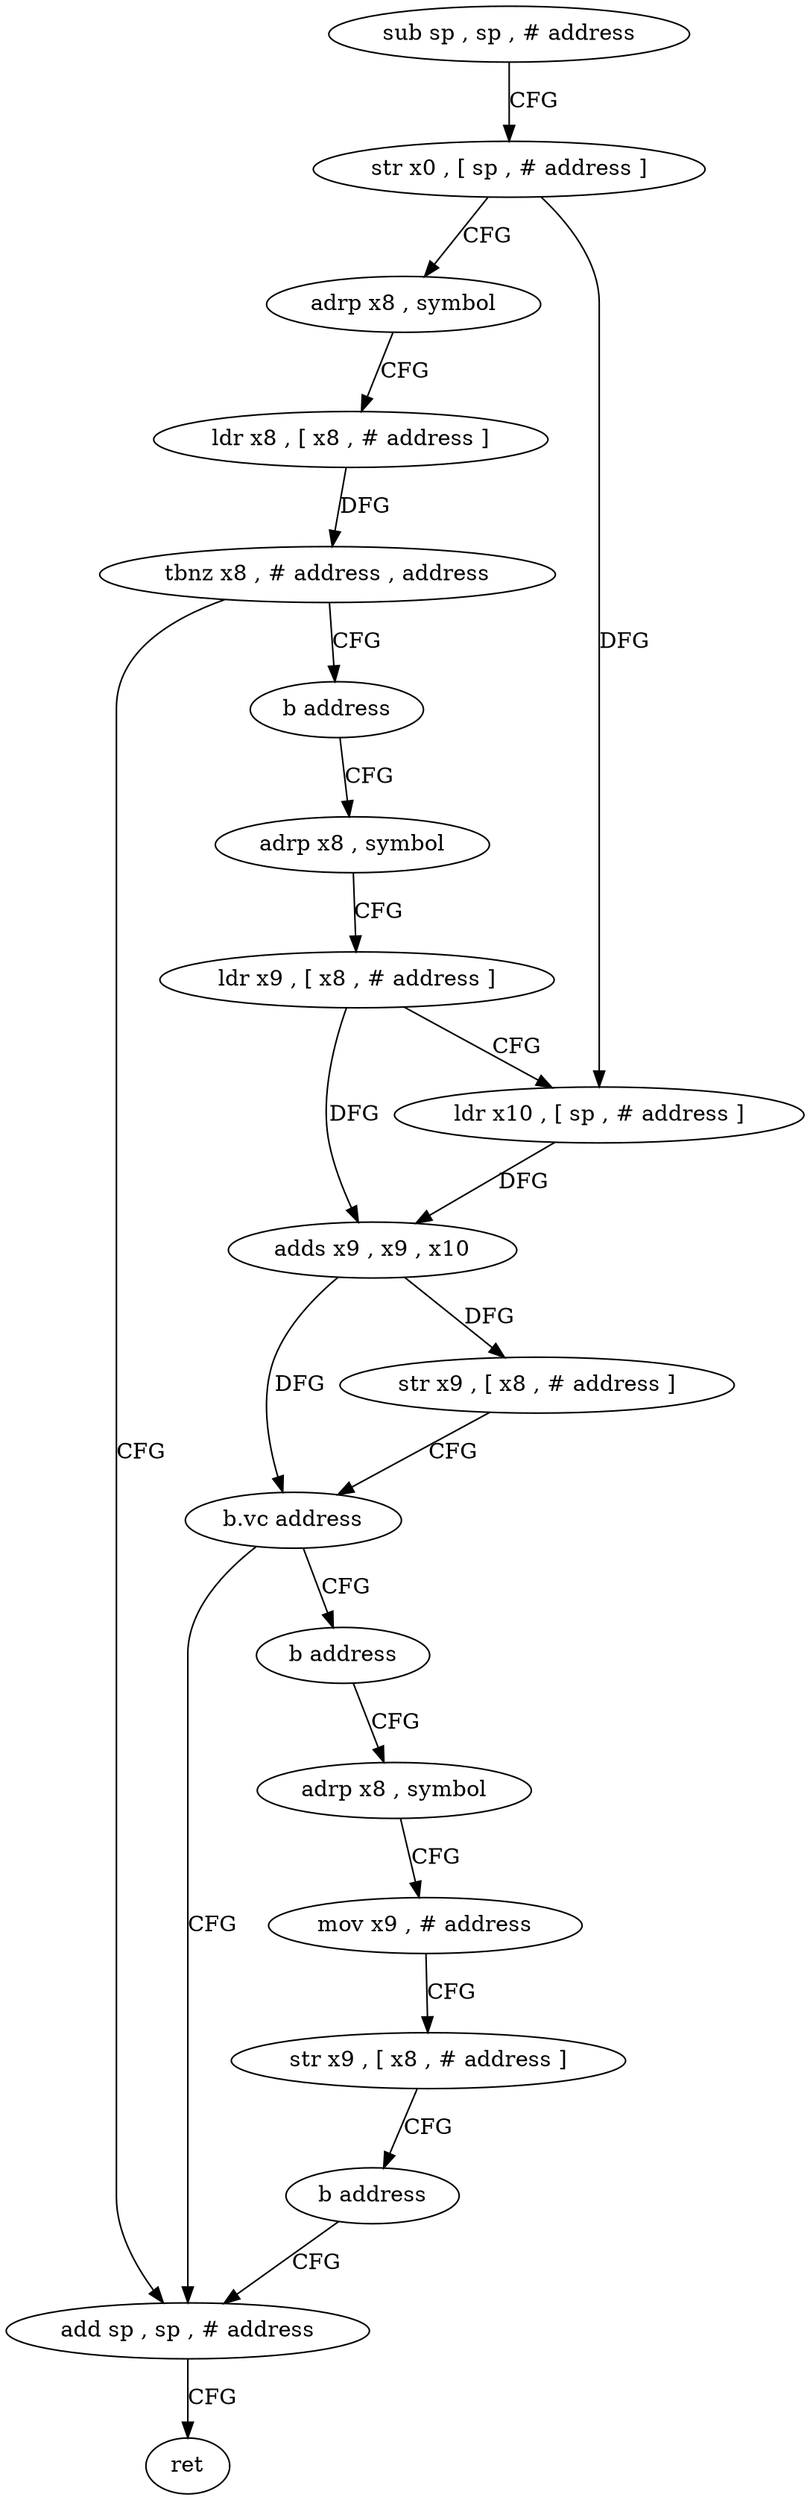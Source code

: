 digraph "func" {
"4246528" [label = "sub sp , sp , # address" ]
"4246532" [label = "str x0 , [ sp , # address ]" ]
"4246536" [label = "adrp x8 , symbol" ]
"4246540" [label = "ldr x8 , [ x8 , # address ]" ]
"4246544" [label = "tbnz x8 , # address , address" ]
"4246596" [label = "add sp , sp , # address" ]
"4246548" [label = "b address" ]
"4246600" [label = "ret" ]
"4246552" [label = "adrp x8 , symbol" ]
"4246556" [label = "ldr x9 , [ x8 , # address ]" ]
"4246560" [label = "ldr x10 , [ sp , # address ]" ]
"4246564" [label = "adds x9 , x9 , x10" ]
"4246568" [label = "str x9 , [ x8 , # address ]" ]
"4246572" [label = "b.vc address" ]
"4246576" [label = "b address" ]
"4246580" [label = "adrp x8 , symbol" ]
"4246584" [label = "mov x9 , # address" ]
"4246588" [label = "str x9 , [ x8 , # address ]" ]
"4246592" [label = "b address" ]
"4246528" -> "4246532" [ label = "CFG" ]
"4246532" -> "4246536" [ label = "CFG" ]
"4246532" -> "4246560" [ label = "DFG" ]
"4246536" -> "4246540" [ label = "CFG" ]
"4246540" -> "4246544" [ label = "DFG" ]
"4246544" -> "4246596" [ label = "CFG" ]
"4246544" -> "4246548" [ label = "CFG" ]
"4246596" -> "4246600" [ label = "CFG" ]
"4246548" -> "4246552" [ label = "CFG" ]
"4246552" -> "4246556" [ label = "CFG" ]
"4246556" -> "4246560" [ label = "CFG" ]
"4246556" -> "4246564" [ label = "DFG" ]
"4246560" -> "4246564" [ label = "DFG" ]
"4246564" -> "4246568" [ label = "DFG" ]
"4246564" -> "4246572" [ label = "DFG" ]
"4246568" -> "4246572" [ label = "CFG" ]
"4246572" -> "4246596" [ label = "CFG" ]
"4246572" -> "4246576" [ label = "CFG" ]
"4246576" -> "4246580" [ label = "CFG" ]
"4246580" -> "4246584" [ label = "CFG" ]
"4246584" -> "4246588" [ label = "CFG" ]
"4246588" -> "4246592" [ label = "CFG" ]
"4246592" -> "4246596" [ label = "CFG" ]
}
